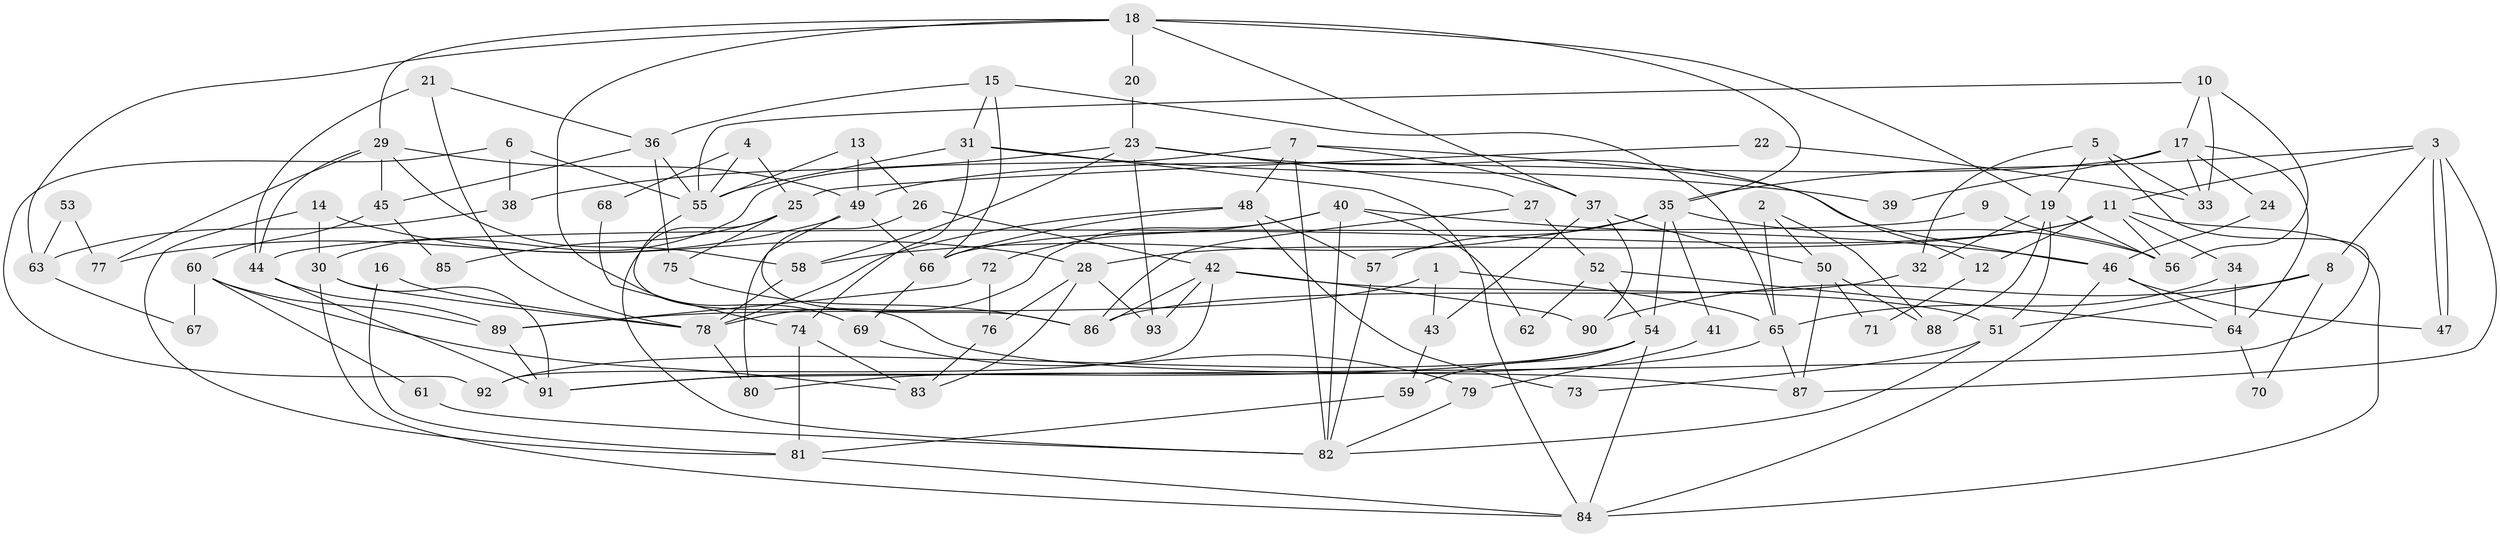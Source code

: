 // coarse degree distribution, {7: 0.08928571428571429, 6: 0.08928571428571429, 2: 0.14285714285714285, 5: 0.19642857142857142, 4: 0.16071428571428573, 8: 0.10714285714285714, 3: 0.14285714285714285, 9: 0.03571428571428571, 10: 0.03571428571428571}
// Generated by graph-tools (version 1.1) at 2025/37/03/04/25 23:37:00]
// undirected, 93 vertices, 186 edges
graph export_dot {
  node [color=gray90,style=filled];
  1;
  2;
  3;
  4;
  5;
  6;
  7;
  8;
  9;
  10;
  11;
  12;
  13;
  14;
  15;
  16;
  17;
  18;
  19;
  20;
  21;
  22;
  23;
  24;
  25;
  26;
  27;
  28;
  29;
  30;
  31;
  32;
  33;
  34;
  35;
  36;
  37;
  38;
  39;
  40;
  41;
  42;
  43;
  44;
  45;
  46;
  47;
  48;
  49;
  50;
  51;
  52;
  53;
  54;
  55;
  56;
  57;
  58;
  59;
  60;
  61;
  62;
  63;
  64;
  65;
  66;
  67;
  68;
  69;
  70;
  71;
  72;
  73;
  74;
  75;
  76;
  77;
  78;
  79;
  80;
  81;
  82;
  83;
  84;
  85;
  86;
  87;
  88;
  89;
  90;
  91;
  92;
  93;
  1 -- 89;
  1 -- 65;
  1 -- 43;
  2 -- 65;
  2 -- 50;
  2 -- 88;
  3 -- 35;
  3 -- 47;
  3 -- 47;
  3 -- 8;
  3 -- 11;
  3 -- 87;
  4 -- 25;
  4 -- 55;
  4 -- 68;
  5 -- 19;
  5 -- 91;
  5 -- 32;
  5 -- 33;
  6 -- 92;
  6 -- 55;
  6 -- 38;
  7 -- 37;
  7 -- 82;
  7 -- 12;
  7 -- 30;
  7 -- 48;
  8 -- 51;
  8 -- 70;
  8 -- 90;
  9 -- 56;
  9 -- 44;
  10 -- 55;
  10 -- 56;
  10 -- 17;
  10 -- 33;
  11 -- 56;
  11 -- 12;
  11 -- 28;
  11 -- 34;
  11 -- 66;
  11 -- 84;
  12 -- 71;
  13 -- 55;
  13 -- 49;
  13 -- 26;
  14 -- 81;
  14 -- 30;
  14 -- 28;
  15 -- 66;
  15 -- 65;
  15 -- 31;
  15 -- 36;
  16 -- 78;
  16 -- 81;
  17 -- 33;
  17 -- 24;
  17 -- 39;
  17 -- 49;
  17 -- 64;
  18 -- 35;
  18 -- 37;
  18 -- 19;
  18 -- 20;
  18 -- 29;
  18 -- 63;
  18 -- 69;
  19 -- 32;
  19 -- 51;
  19 -- 56;
  19 -- 88;
  20 -- 23;
  21 -- 78;
  21 -- 44;
  21 -- 36;
  22 -- 33;
  22 -- 25;
  23 -- 58;
  23 -- 46;
  23 -- 27;
  23 -- 38;
  23 -- 93;
  24 -- 46;
  25 -- 75;
  25 -- 82;
  25 -- 85;
  26 -- 80;
  26 -- 42;
  27 -- 86;
  27 -- 52;
  28 -- 76;
  28 -- 83;
  28 -- 93;
  29 -- 58;
  29 -- 44;
  29 -- 45;
  29 -- 49;
  29 -- 77;
  30 -- 84;
  30 -- 78;
  30 -- 91;
  31 -- 84;
  31 -- 39;
  31 -- 55;
  31 -- 74;
  32 -- 86;
  34 -- 64;
  34 -- 65;
  35 -- 57;
  35 -- 54;
  35 -- 41;
  35 -- 56;
  35 -- 58;
  36 -- 45;
  36 -- 55;
  36 -- 75;
  37 -- 50;
  37 -- 90;
  37 -- 43;
  38 -- 63;
  40 -- 72;
  40 -- 78;
  40 -- 46;
  40 -- 62;
  40 -- 82;
  41 -- 79;
  42 -- 93;
  42 -- 51;
  42 -- 86;
  42 -- 90;
  42 -- 92;
  43 -- 59;
  44 -- 91;
  44 -- 89;
  45 -- 60;
  45 -- 85;
  46 -- 84;
  46 -- 47;
  46 -- 64;
  48 -- 66;
  48 -- 57;
  48 -- 73;
  48 -- 78;
  49 -- 66;
  49 -- 77;
  49 -- 86;
  50 -- 87;
  50 -- 88;
  50 -- 71;
  51 -- 73;
  51 -- 82;
  52 -- 64;
  52 -- 54;
  52 -- 62;
  53 -- 63;
  53 -- 77;
  54 -- 91;
  54 -- 59;
  54 -- 84;
  54 -- 92;
  55 -- 87;
  57 -- 82;
  58 -- 78;
  59 -- 81;
  60 -- 83;
  60 -- 61;
  60 -- 67;
  60 -- 89;
  61 -- 82;
  63 -- 67;
  64 -- 70;
  65 -- 87;
  65 -- 80;
  66 -- 69;
  68 -- 74;
  69 -- 79;
  72 -- 76;
  72 -- 89;
  74 -- 81;
  74 -- 83;
  75 -- 86;
  76 -- 83;
  78 -- 80;
  79 -- 82;
  81 -- 84;
  89 -- 91;
}
